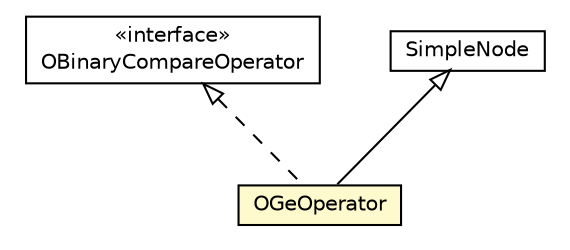 #!/usr/local/bin/dot
#
# Class diagram 
# Generated by UMLGraph version R5_6-24-gf6e263 (http://www.umlgraph.org/)
#

digraph G {
	edge [fontname="Helvetica",fontsize=10,labelfontname="Helvetica",labelfontsize=10];
	node [fontname="Helvetica",fontsize=10,shape=plaintext];
	nodesep=0.25;
	ranksep=0.5;
	// com.orientechnologies.orient.core.sql.parser.OBinaryCompareOperator
	c1823479 [label=<<table title="com.orientechnologies.orient.core.sql.parser.OBinaryCompareOperator" border="0" cellborder="1" cellspacing="0" cellpadding="2" port="p" href="./OBinaryCompareOperator.html">
		<tr><td><table border="0" cellspacing="0" cellpadding="1">
<tr><td align="center" balign="center"> &#171;interface&#187; </td></tr>
<tr><td align="center" balign="center"> OBinaryCompareOperator </td></tr>
		</table></td></tr>
		</table>>, URL="./OBinaryCompareOperator.html", fontname="Helvetica", fontcolor="black", fontsize=10.0];
	// com.orientechnologies.orient.core.sql.parser.OGeOperator
	c1823541 [label=<<table title="com.orientechnologies.orient.core.sql.parser.OGeOperator" border="0" cellborder="1" cellspacing="0" cellpadding="2" port="p" bgcolor="lemonChiffon" href="./OGeOperator.html">
		<tr><td><table border="0" cellspacing="0" cellpadding="1">
<tr><td align="center" balign="center"> OGeOperator </td></tr>
		</table></td></tr>
		</table>>, URL="./OGeOperator.html", fontname="Helvetica", fontcolor="black", fontsize=10.0];
	// com.orientechnologies.orient.core.sql.parser.SimpleNode
	c1823607 [label=<<table title="com.orientechnologies.orient.core.sql.parser.SimpleNode" border="0" cellborder="1" cellspacing="0" cellpadding="2" port="p" href="./SimpleNode.html">
		<tr><td><table border="0" cellspacing="0" cellpadding="1">
<tr><td align="center" balign="center"> SimpleNode </td></tr>
		</table></td></tr>
		</table>>, URL="./SimpleNode.html", fontname="Helvetica", fontcolor="black", fontsize=10.0];
	//com.orientechnologies.orient.core.sql.parser.OGeOperator extends com.orientechnologies.orient.core.sql.parser.SimpleNode
	c1823607:p -> c1823541:p [dir=back,arrowtail=empty];
	//com.orientechnologies.orient.core.sql.parser.OGeOperator implements com.orientechnologies.orient.core.sql.parser.OBinaryCompareOperator
	c1823479:p -> c1823541:p [dir=back,arrowtail=empty,style=dashed];
}

